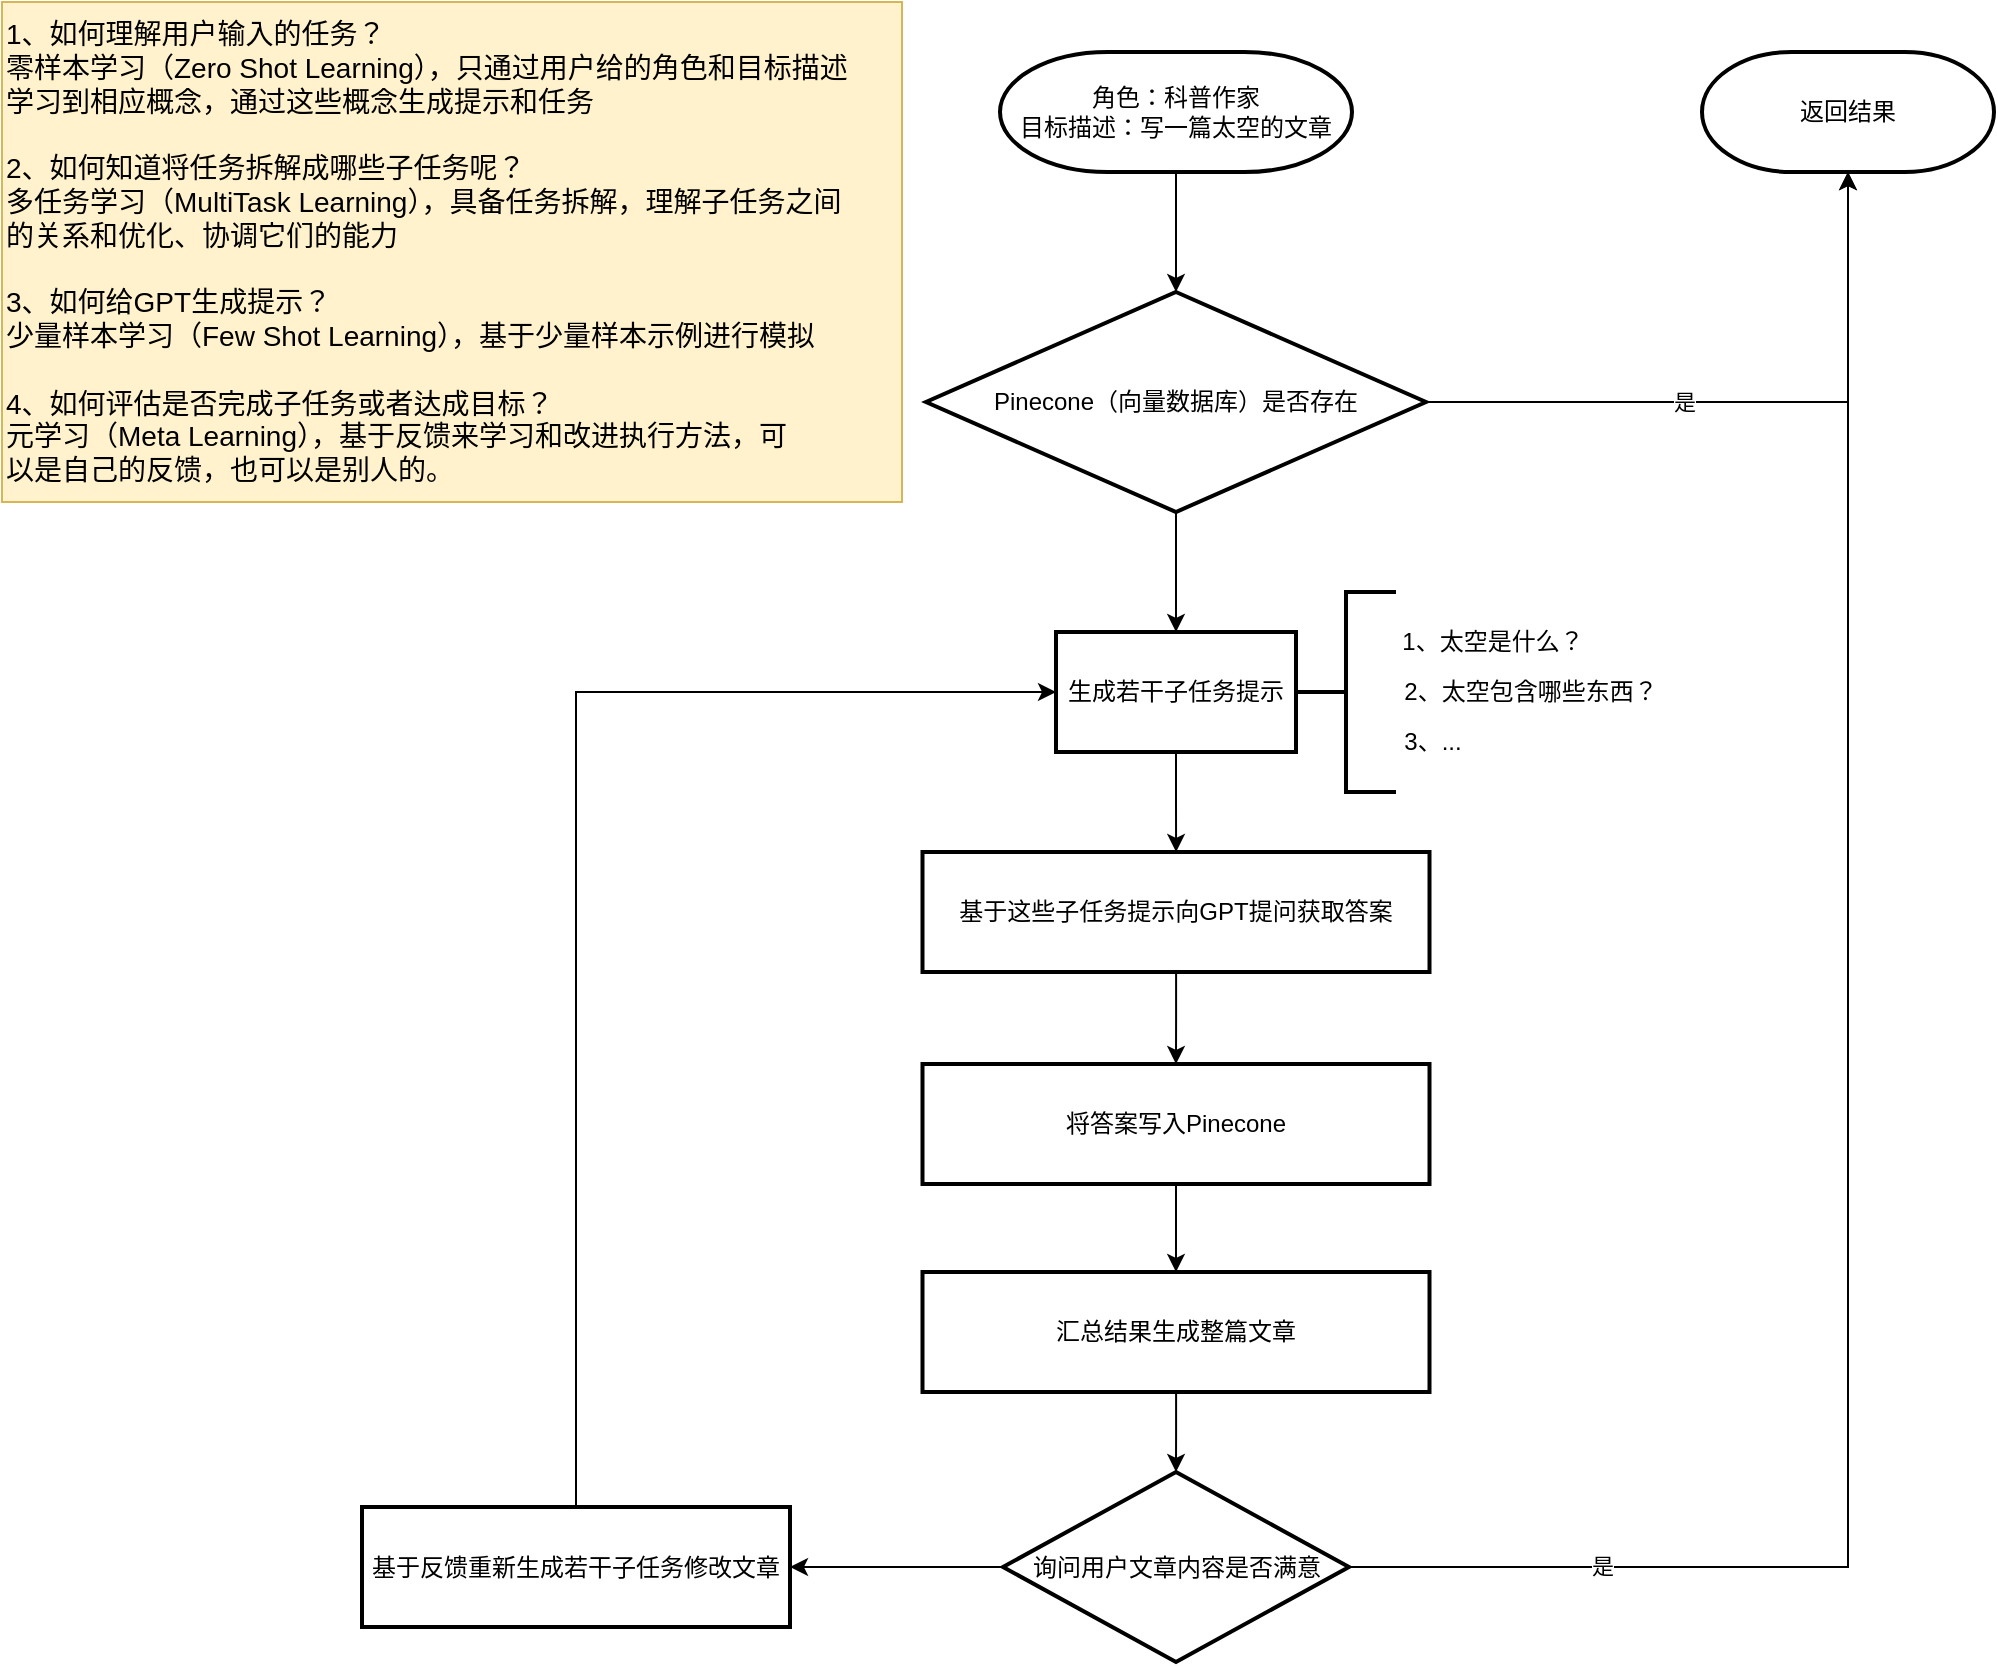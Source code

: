 <mxfile version="21.6.5" type="github">
  <diagram name="运行流程" id="2S81PAqs1eHpY0wV6mBe">
    <mxGraphModel dx="2013" dy="718" grid="1" gridSize="10" guides="1" tooltips="1" connect="1" arrows="1" fold="1" page="1" pageScale="1" pageWidth="827" pageHeight="1169" math="0" shadow="0">
      <root>
        <mxCell id="0" />
        <mxCell id="1" parent="0" />
        <mxCell id="IOWxc3t3CkJwwFOyvp9J-6" value="" style="edgeStyle=orthogonalEdgeStyle;rounded=0;orthogonalLoop=1;jettySize=auto;html=1;entryX=0.5;entryY=0;entryDx=0;entryDy=0;entryPerimeter=0;" edge="1" parent="1" source="IOWxc3t3CkJwwFOyvp9J-4" target="IOWxc3t3CkJwwFOyvp9J-8">
          <mxGeometry relative="1" as="geometry">
            <mxPoint x="387" y="160" as="targetPoint" />
          </mxGeometry>
        </mxCell>
        <mxCell id="IOWxc3t3CkJwwFOyvp9J-4" value="角色：科普作家&lt;br&gt;目标描述：写一篇太空的文章" style="strokeWidth=2;html=1;shape=mxgraph.flowchart.terminator;whiteSpace=wrap;" vertex="1" parent="1">
          <mxGeometry x="299" y="40" width="176" height="60" as="geometry" />
        </mxCell>
        <mxCell id="IOWxc3t3CkJwwFOyvp9J-10" style="edgeStyle=orthogonalEdgeStyle;rounded=0;orthogonalLoop=1;jettySize=auto;html=1;entryX=0.5;entryY=1;entryDx=0;entryDy=0;entryPerimeter=0;" edge="1" parent="1" source="IOWxc3t3CkJwwFOyvp9J-8" target="IOWxc3t3CkJwwFOyvp9J-9">
          <mxGeometry relative="1" as="geometry" />
        </mxCell>
        <mxCell id="IOWxc3t3CkJwwFOyvp9J-11" value="是" style="edgeLabel;html=1;align=center;verticalAlign=middle;resizable=0;points=[];" vertex="1" connectable="0" parent="IOWxc3t3CkJwwFOyvp9J-10">
          <mxGeometry x="-0.21" relative="1" as="geometry">
            <mxPoint as="offset" />
          </mxGeometry>
        </mxCell>
        <mxCell id="IOWxc3t3CkJwwFOyvp9J-15" value="" style="edgeStyle=orthogonalEdgeStyle;rounded=0;orthogonalLoop=1;jettySize=auto;html=1;" edge="1" parent="1" source="IOWxc3t3CkJwwFOyvp9J-8" target="IOWxc3t3CkJwwFOyvp9J-14">
          <mxGeometry relative="1" as="geometry" />
        </mxCell>
        <mxCell id="IOWxc3t3CkJwwFOyvp9J-8" value="Pinecone（向量数据库）是否存在" style="strokeWidth=2;html=1;shape=mxgraph.flowchart.decision;whiteSpace=wrap;" vertex="1" parent="1">
          <mxGeometry x="262" y="160" width="250" height="110" as="geometry" />
        </mxCell>
        <mxCell id="IOWxc3t3CkJwwFOyvp9J-9" value="返回结果" style="strokeWidth=2;html=1;shape=mxgraph.flowchart.terminator;whiteSpace=wrap;" vertex="1" parent="1">
          <mxGeometry x="650" y="40" width="146" height="60" as="geometry" />
        </mxCell>
        <mxCell id="IOWxc3t3CkJwwFOyvp9J-22" value="" style="edgeStyle=orthogonalEdgeStyle;rounded=0;orthogonalLoop=1;jettySize=auto;html=1;" edge="1" parent="1" source="IOWxc3t3CkJwwFOyvp9J-14" target="IOWxc3t3CkJwwFOyvp9J-21">
          <mxGeometry relative="1" as="geometry" />
        </mxCell>
        <mxCell id="IOWxc3t3CkJwwFOyvp9J-14" value="生成若干子任务提示" style="whiteSpace=wrap;html=1;strokeWidth=2;" vertex="1" parent="1">
          <mxGeometry x="327" y="330" width="120" height="60" as="geometry" />
        </mxCell>
        <mxCell id="IOWxc3t3CkJwwFOyvp9J-16" value="" style="strokeWidth=2;html=1;shape=mxgraph.flowchart.annotation_2;align=left;labelPosition=right;pointerEvents=1;" vertex="1" parent="1">
          <mxGeometry x="447" y="310" width="50" height="100" as="geometry" />
        </mxCell>
        <mxCell id="IOWxc3t3CkJwwFOyvp9J-17" value="1、太空是什么？" style="text;html=1;align=center;verticalAlign=middle;resizable=0;points=[];autosize=1;strokeColor=none;fillColor=none;" vertex="1" parent="1">
          <mxGeometry x="490" y="320" width="110" height="30" as="geometry" />
        </mxCell>
        <mxCell id="IOWxc3t3CkJwwFOyvp9J-18" value="2、太空包含哪些东西？" style="text;html=1;align=center;verticalAlign=middle;resizable=0;points=[];autosize=1;strokeColor=none;fillColor=none;" vertex="1" parent="1">
          <mxGeometry x="489" y="345" width="150" height="30" as="geometry" />
        </mxCell>
        <mxCell id="IOWxc3t3CkJwwFOyvp9J-19" value="3、..." style="text;html=1;align=center;verticalAlign=middle;resizable=0;points=[];autosize=1;strokeColor=none;fillColor=none;" vertex="1" parent="1">
          <mxGeometry x="490" y="370" width="50" height="30" as="geometry" />
        </mxCell>
        <mxCell id="IOWxc3t3CkJwwFOyvp9J-43" value="" style="edgeStyle=orthogonalEdgeStyle;rounded=0;orthogonalLoop=1;jettySize=auto;html=1;entryX=0.5;entryY=0;entryDx=0;entryDy=0;" edge="1" parent="1" source="IOWxc3t3CkJwwFOyvp9J-21" target="IOWxc3t3CkJwwFOyvp9J-45">
          <mxGeometry relative="1" as="geometry">
            <mxPoint x="390" y="540" as="targetPoint" />
          </mxGeometry>
        </mxCell>
        <mxCell id="IOWxc3t3CkJwwFOyvp9J-21" value="基于这些子任务提示向GPT提问获取答案" style="whiteSpace=wrap;html=1;strokeWidth=2;" vertex="1" parent="1">
          <mxGeometry x="260.25" y="440" width="253.5" height="60" as="geometry" />
        </mxCell>
        <mxCell id="IOWxc3t3CkJwwFOyvp9J-31" value="" style="edgeStyle=orthogonalEdgeStyle;rounded=0;orthogonalLoop=1;jettySize=auto;html=1;entryX=0.5;entryY=1;entryDx=0;entryDy=0;entryPerimeter=0;" edge="1" parent="1" source="IOWxc3t3CkJwwFOyvp9J-27" target="IOWxc3t3CkJwwFOyvp9J-9">
          <mxGeometry relative="1" as="geometry">
            <mxPoint x="663" y="797.5" as="targetPoint" />
          </mxGeometry>
        </mxCell>
        <mxCell id="IOWxc3t3CkJwwFOyvp9J-32" value="是" style="edgeLabel;html=1;align=center;verticalAlign=middle;resizable=0;points=[];" vertex="1" connectable="0" parent="IOWxc3t3CkJwwFOyvp9J-31">
          <mxGeometry x="-0.296" y="3" relative="1" as="geometry">
            <mxPoint x="-120" y="83" as="offset" />
          </mxGeometry>
        </mxCell>
        <mxCell id="IOWxc3t3CkJwwFOyvp9J-36" value="" style="edgeStyle=orthogonalEdgeStyle;rounded=0;orthogonalLoop=1;jettySize=auto;html=1;" edge="1" parent="1" source="IOWxc3t3CkJwwFOyvp9J-27" target="IOWxc3t3CkJwwFOyvp9J-35">
          <mxGeometry relative="1" as="geometry" />
        </mxCell>
        <mxCell id="IOWxc3t3CkJwwFOyvp9J-27" value="询问用户文章内容是否满意" style="rhombus;whiteSpace=wrap;html=1;strokeWidth=2;" vertex="1" parent="1">
          <mxGeometry x="300.5" y="750" width="173" height="95" as="geometry" />
        </mxCell>
        <mxCell id="IOWxc3t3CkJwwFOyvp9J-38" style="edgeStyle=orthogonalEdgeStyle;rounded=0;orthogonalLoop=1;jettySize=auto;html=1;entryX=0;entryY=0.5;entryDx=0;entryDy=0;exitX=0.5;exitY=0;exitDx=0;exitDy=0;" edge="1" parent="1" source="IOWxc3t3CkJwwFOyvp9J-35" target="IOWxc3t3CkJwwFOyvp9J-14">
          <mxGeometry relative="1" as="geometry" />
        </mxCell>
        <mxCell id="IOWxc3t3CkJwwFOyvp9J-35" value="基于反馈重新生成若干子任务修改文章" style="whiteSpace=wrap;html=1;strokeWidth=2;" vertex="1" parent="1">
          <mxGeometry x="-20" y="767.5" width="214" height="60" as="geometry" />
        </mxCell>
        <mxCell id="IOWxc3t3CkJwwFOyvp9J-41" value="&lt;font style=&quot;font-size: 14px;&quot;&gt;1、如何理解用户输入的任务？&lt;br style=&quot;border-color: var(--border-color);&quot;&gt;零样本学习（Zero Shot Learning），只通过用户给的角色和目标描述&lt;br&gt;学习到相应概念，通过这些概念生成提示和任务&lt;br&gt;&lt;br&gt;2、如何知道将任务拆解成哪些子任务呢？&lt;br&gt;多任务学习（MultiTask Learning），具备任务拆解，理解子任务之间&lt;br&gt;的关系和优化、协调它们的能力&lt;br&gt;&lt;br&gt;3、如何给GPT生成提示？&lt;br&gt;少量样本学习（Few Shot Learning），基于少量样本示例进行模拟&lt;br&gt;&lt;br&gt;4、如何评估是否完成子任务或者达成目标？&lt;br&gt;元学习（Meta Learning），基于反馈来学习和改进执行方法，可&lt;br&gt;以是自己的反馈，也可以是别人的。&lt;br&gt;&lt;/font&gt;" style="text;html=1;align=left;verticalAlign=middle;resizable=0;points=[];autosize=1;strokeColor=#d6b656;fillColor=#fff2cc;" vertex="1" parent="1">
          <mxGeometry x="-200" y="15" width="450" height="250" as="geometry" />
        </mxCell>
        <mxCell id="IOWxc3t3CkJwwFOyvp9J-50" style="edgeStyle=orthogonalEdgeStyle;rounded=0;orthogonalLoop=1;jettySize=auto;html=1;" edge="1" parent="1" source="IOWxc3t3CkJwwFOyvp9J-45" target="IOWxc3t3CkJwwFOyvp9J-48">
          <mxGeometry relative="1" as="geometry" />
        </mxCell>
        <mxCell id="IOWxc3t3CkJwwFOyvp9J-45" value="将答案写入Pinecone" style="whiteSpace=wrap;html=1;strokeWidth=2;" vertex="1" parent="1">
          <mxGeometry x="260.25" y="546" width="253.5" height="60" as="geometry" />
        </mxCell>
        <mxCell id="IOWxc3t3CkJwwFOyvp9J-51" style="edgeStyle=orthogonalEdgeStyle;rounded=0;orthogonalLoop=1;jettySize=auto;html=1;entryX=0.5;entryY=0;entryDx=0;entryDy=0;" edge="1" parent="1" source="IOWxc3t3CkJwwFOyvp9J-48" target="IOWxc3t3CkJwwFOyvp9J-27">
          <mxGeometry relative="1" as="geometry" />
        </mxCell>
        <mxCell id="IOWxc3t3CkJwwFOyvp9J-48" value="汇总结果生成整篇文章" style="whiteSpace=wrap;html=1;strokeWidth=2;" vertex="1" parent="1">
          <mxGeometry x="260.25" y="650" width="253.5" height="60" as="geometry" />
        </mxCell>
      </root>
    </mxGraphModel>
  </diagram>
</mxfile>
